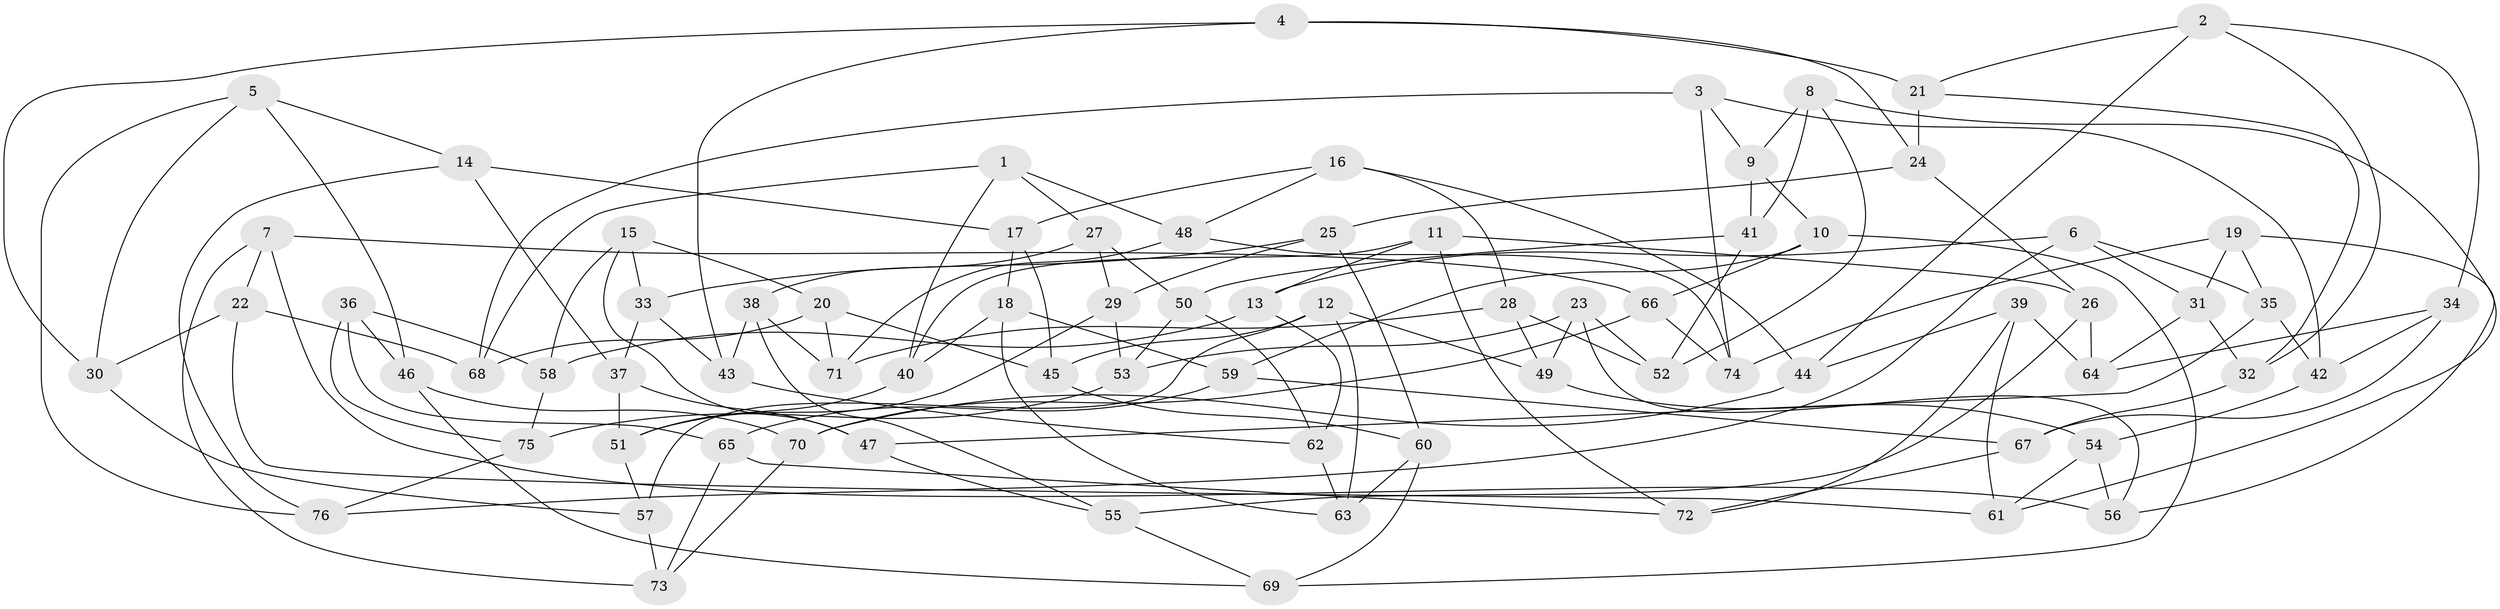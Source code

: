 // Generated by graph-tools (version 1.1) at 2025/16/03/09/25 04:16:23]
// undirected, 76 vertices, 152 edges
graph export_dot {
graph [start="1"]
  node [color=gray90,style=filled];
  1;
  2;
  3;
  4;
  5;
  6;
  7;
  8;
  9;
  10;
  11;
  12;
  13;
  14;
  15;
  16;
  17;
  18;
  19;
  20;
  21;
  22;
  23;
  24;
  25;
  26;
  27;
  28;
  29;
  30;
  31;
  32;
  33;
  34;
  35;
  36;
  37;
  38;
  39;
  40;
  41;
  42;
  43;
  44;
  45;
  46;
  47;
  48;
  49;
  50;
  51;
  52;
  53;
  54;
  55;
  56;
  57;
  58;
  59;
  60;
  61;
  62;
  63;
  64;
  65;
  66;
  67;
  68;
  69;
  70;
  71;
  72;
  73;
  74;
  75;
  76;
  1 -- 40;
  1 -- 48;
  1 -- 27;
  1 -- 68;
  2 -- 32;
  2 -- 34;
  2 -- 44;
  2 -- 21;
  3 -- 74;
  3 -- 42;
  3 -- 9;
  3 -- 68;
  4 -- 30;
  4 -- 43;
  4 -- 24;
  4 -- 21;
  5 -- 46;
  5 -- 14;
  5 -- 30;
  5 -- 76;
  6 -- 31;
  6 -- 13;
  6 -- 76;
  6 -- 35;
  7 -- 22;
  7 -- 66;
  7 -- 56;
  7 -- 73;
  8 -- 41;
  8 -- 61;
  8 -- 9;
  8 -- 52;
  9 -- 10;
  9 -- 41;
  10 -- 59;
  10 -- 69;
  10 -- 66;
  11 -- 72;
  11 -- 40;
  11 -- 26;
  11 -- 13;
  12 -- 63;
  12 -- 45;
  12 -- 49;
  12 -- 57;
  13 -- 58;
  13 -- 62;
  14 -- 76;
  14 -- 37;
  14 -- 17;
  15 -- 33;
  15 -- 47;
  15 -- 58;
  15 -- 20;
  16 -- 28;
  16 -- 48;
  16 -- 44;
  16 -- 17;
  17 -- 45;
  17 -- 18;
  18 -- 63;
  18 -- 40;
  18 -- 59;
  19 -- 56;
  19 -- 31;
  19 -- 74;
  19 -- 35;
  20 -- 45;
  20 -- 68;
  20 -- 71;
  21 -- 32;
  21 -- 24;
  22 -- 61;
  22 -- 30;
  22 -- 68;
  23 -- 56;
  23 -- 49;
  23 -- 53;
  23 -- 52;
  24 -- 25;
  24 -- 26;
  25 -- 60;
  25 -- 29;
  25 -- 33;
  26 -- 55;
  26 -- 64;
  27 -- 38;
  27 -- 29;
  27 -- 50;
  28 -- 49;
  28 -- 71;
  28 -- 52;
  29 -- 53;
  29 -- 51;
  30 -- 57;
  31 -- 32;
  31 -- 64;
  32 -- 67;
  33 -- 37;
  33 -- 43;
  34 -- 64;
  34 -- 42;
  34 -- 67;
  35 -- 47;
  35 -- 42;
  36 -- 46;
  36 -- 58;
  36 -- 75;
  36 -- 65;
  37 -- 51;
  37 -- 47;
  38 -- 55;
  38 -- 71;
  38 -- 43;
  39 -- 44;
  39 -- 72;
  39 -- 61;
  39 -- 64;
  40 -- 51;
  41 -- 50;
  41 -- 52;
  42 -- 54;
  43 -- 62;
  44 -- 70;
  45 -- 60;
  46 -- 69;
  46 -- 70;
  47 -- 55;
  48 -- 71;
  48 -- 74;
  49 -- 54;
  50 -- 53;
  50 -- 62;
  51 -- 57;
  53 -- 75;
  54 -- 56;
  54 -- 61;
  55 -- 69;
  57 -- 73;
  58 -- 75;
  59 -- 65;
  59 -- 67;
  60 -- 69;
  60 -- 63;
  62 -- 63;
  65 -- 72;
  65 -- 73;
  66 -- 74;
  66 -- 70;
  67 -- 72;
  70 -- 73;
  75 -- 76;
}
